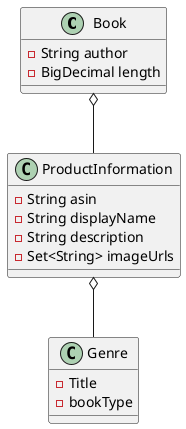 @startuml
'https://plantuml.com/class-diagram

/' Fill out your book retail system design by
adding classes, relationships, and methods
'/


class Book{
-String author
-BigDecimal length
}
class ProductInformation{
-String asin
-String displayName
-String description
-Set<String> imageUrls
}
class Genre{
-Title
-bookType
}



Book o-- ProductInformation
ProductInformation o-- Genre
@enduml